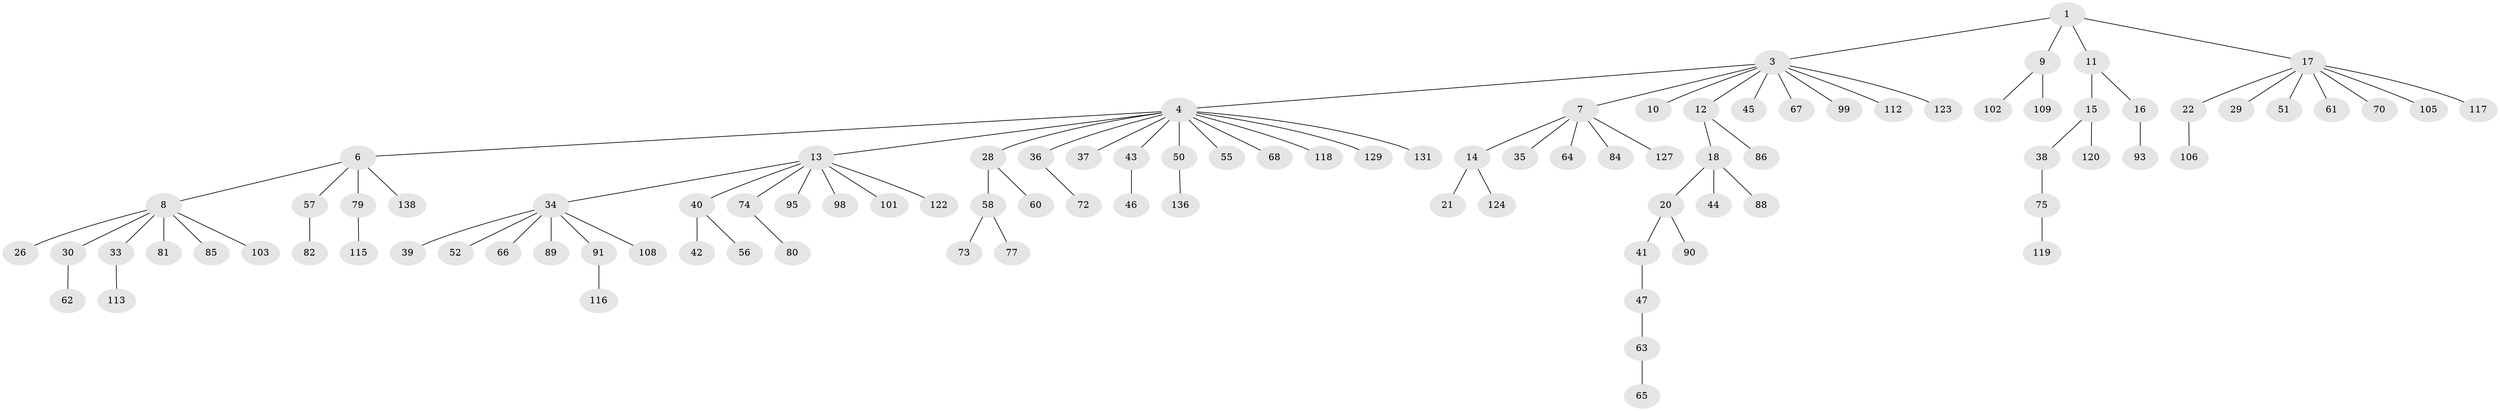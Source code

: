 // Generated by graph-tools (version 1.1) at 2025/52/02/27/25 19:52:13]
// undirected, 98 vertices, 97 edges
graph export_dot {
graph [start="1"]
  node [color=gray90,style=filled];
  1 [super="+2"];
  3 [super="+31"];
  4 [super="+5"];
  6 [super="+23"];
  7 [super="+27"];
  8 [super="+19"];
  9 [super="+53"];
  10;
  11 [super="+25"];
  12 [super="+32"];
  13 [super="+87"];
  14 [super="+130"];
  15 [super="+107"];
  16;
  17 [super="+24"];
  18 [super="+114"];
  20;
  21 [super="+100"];
  22;
  26;
  28 [super="+59"];
  29;
  30 [super="+48"];
  33 [super="+135"];
  34 [super="+54"];
  35 [super="+76"];
  36 [super="+97"];
  37;
  38 [super="+133"];
  39 [super="+104"];
  40 [super="+69"];
  41;
  42;
  43;
  44;
  45 [super="+71"];
  46 [super="+49"];
  47 [super="+94"];
  50;
  51;
  52;
  55;
  56;
  57 [super="+83"];
  58;
  60;
  61;
  62 [super="+126"];
  63;
  64;
  65;
  66 [super="+111"];
  67 [super="+96"];
  68;
  70;
  72;
  73 [super="+132"];
  74;
  75 [super="+78"];
  77;
  79;
  80 [super="+125"];
  81;
  82 [super="+92"];
  84;
  85;
  86;
  88 [super="+139"];
  89 [super="+121"];
  90 [super="+110"];
  91;
  93;
  95;
  98;
  99;
  101;
  102;
  103 [super="+137"];
  105;
  106 [super="+128"];
  108;
  109;
  112;
  113;
  115 [super="+134"];
  116;
  117;
  118;
  119;
  120;
  122;
  123;
  124;
  127;
  129;
  131;
  136;
  138;
  1 -- 9;
  1 -- 17;
  1 -- 3;
  1 -- 11;
  3 -- 4;
  3 -- 7;
  3 -- 10;
  3 -- 12;
  3 -- 99;
  3 -- 112;
  3 -- 123;
  3 -- 67;
  3 -- 45;
  4 -- 13;
  4 -- 28;
  4 -- 37;
  4 -- 43;
  4 -- 55;
  4 -- 68;
  4 -- 118;
  4 -- 129;
  4 -- 50;
  4 -- 131;
  4 -- 36;
  4 -- 6;
  6 -- 8;
  6 -- 57;
  6 -- 138;
  6 -- 79;
  7 -- 14;
  7 -- 35;
  7 -- 64;
  7 -- 84;
  7 -- 127;
  8 -- 26;
  8 -- 33;
  8 -- 85;
  8 -- 103;
  8 -- 81;
  8 -- 30;
  9 -- 109;
  9 -- 102;
  11 -- 15;
  11 -- 16;
  12 -- 18;
  12 -- 86;
  13 -- 34;
  13 -- 40;
  13 -- 74;
  13 -- 95;
  13 -- 101;
  13 -- 122;
  13 -- 98;
  14 -- 21;
  14 -- 124;
  15 -- 38;
  15 -- 120;
  16 -- 93;
  17 -- 22;
  17 -- 29;
  17 -- 105;
  17 -- 51;
  17 -- 117;
  17 -- 70;
  17 -- 61;
  18 -- 20;
  18 -- 44;
  18 -- 88;
  20 -- 41;
  20 -- 90;
  22 -- 106;
  28 -- 58;
  28 -- 60;
  30 -- 62;
  33 -- 113;
  34 -- 39;
  34 -- 52;
  34 -- 89;
  34 -- 91;
  34 -- 108;
  34 -- 66;
  36 -- 72;
  38 -- 75;
  40 -- 42;
  40 -- 56;
  41 -- 47;
  43 -- 46;
  47 -- 63;
  50 -- 136;
  57 -- 82;
  58 -- 73;
  58 -- 77;
  63 -- 65;
  74 -- 80;
  75 -- 119;
  79 -- 115;
  91 -- 116;
}
